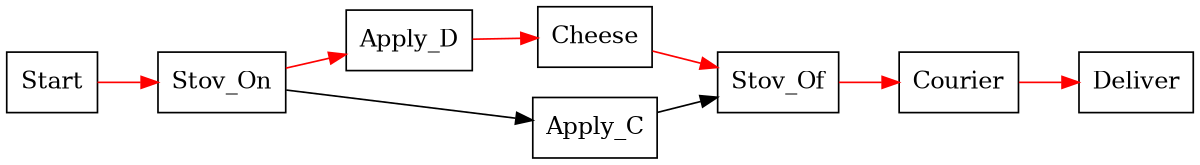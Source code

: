 digraph "Critical path" {
rankdir=LR
size="8,5"
	node [shape=box]
	Start [label=Start]
	Stov_On [label=Stov_On]
	Apply_D [label=Apply_D]
	Cheese [label=Cheese]
	Apply_C [label=Apply_C]
	Stov_Of [label=Stov_Of]
	Courier [label=Courier]
	Deliver [label=Deliver]
	Start -> Stov_On [color=red]
	Stov_On -> Apply_D [color=red]
	Apply_D -> Cheese [color=red]
	Cheese -> Stov_Of [color=red]
	Stov_Of -> Courier [color=red]
	Courier -> Deliver [color=red]
	Stov_On -> Apply_C
	Apply_C -> Stov_Of
}
